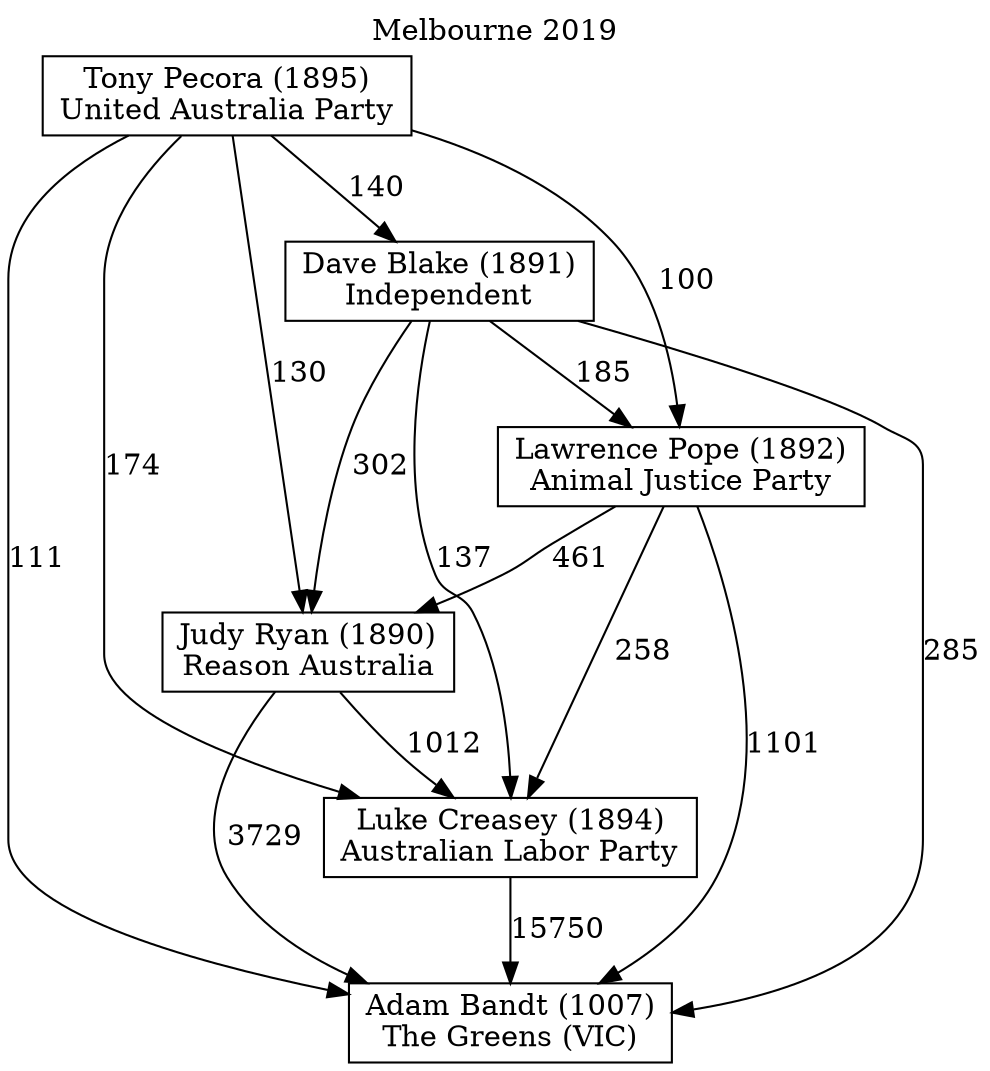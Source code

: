 // House preference flow
digraph "Adam Bandt (1007)_Melbourne_2019" {
	graph [label="Melbourne 2019" labelloc=t]
	node [shape=box]
	"Adam Bandt (1007)" [label="Adam Bandt (1007)
The Greens (VIC)"]
	"Luke Creasey (1894)" [label="Luke Creasey (1894)
Australian Labor Party"]
	"Judy Ryan (1890)" [label="Judy Ryan (1890)
Reason Australia"]
	"Lawrence Pope (1892)" [label="Lawrence Pope (1892)
Animal Justice Party"]
	"Dave Blake (1891)" [label="Dave Blake (1891)
Independent"]
	"Tony Pecora (1895)" [label="Tony Pecora (1895)
United Australia Party"]
	"Adam Bandt (1007)" [label="Adam Bandt (1007)
The Greens (VIC)"]
	"Judy Ryan (1890)" [label="Judy Ryan (1890)
Reason Australia"]
	"Lawrence Pope (1892)" [label="Lawrence Pope (1892)
Animal Justice Party"]
	"Dave Blake (1891)" [label="Dave Blake (1891)
Independent"]
	"Tony Pecora (1895)" [label="Tony Pecora (1895)
United Australia Party"]
	"Adam Bandt (1007)" [label="Adam Bandt (1007)
The Greens (VIC)"]
	"Lawrence Pope (1892)" [label="Lawrence Pope (1892)
Animal Justice Party"]
	"Dave Blake (1891)" [label="Dave Blake (1891)
Independent"]
	"Tony Pecora (1895)" [label="Tony Pecora (1895)
United Australia Party"]
	"Adam Bandt (1007)" [label="Adam Bandt (1007)
The Greens (VIC)"]
	"Dave Blake (1891)" [label="Dave Blake (1891)
Independent"]
	"Tony Pecora (1895)" [label="Tony Pecora (1895)
United Australia Party"]
	"Adam Bandt (1007)" [label="Adam Bandt (1007)
The Greens (VIC)"]
	"Tony Pecora (1895)" [label="Tony Pecora (1895)
United Australia Party"]
	"Tony Pecora (1895)" [label="Tony Pecora (1895)
United Australia Party"]
	"Dave Blake (1891)" [label="Dave Blake (1891)
Independent"]
	"Tony Pecora (1895)" [label="Tony Pecora (1895)
United Australia Party"]
	"Tony Pecora (1895)" [label="Tony Pecora (1895)
United Australia Party"]
	"Lawrence Pope (1892)" [label="Lawrence Pope (1892)
Animal Justice Party"]
	"Dave Blake (1891)" [label="Dave Blake (1891)
Independent"]
	"Tony Pecora (1895)" [label="Tony Pecora (1895)
United Australia Party"]
	"Lawrence Pope (1892)" [label="Lawrence Pope (1892)
Animal Justice Party"]
	"Tony Pecora (1895)" [label="Tony Pecora (1895)
United Australia Party"]
	"Tony Pecora (1895)" [label="Tony Pecora (1895)
United Australia Party"]
	"Dave Blake (1891)" [label="Dave Blake (1891)
Independent"]
	"Tony Pecora (1895)" [label="Tony Pecora (1895)
United Australia Party"]
	"Tony Pecora (1895)" [label="Tony Pecora (1895)
United Australia Party"]
	"Judy Ryan (1890)" [label="Judy Ryan (1890)
Reason Australia"]
	"Lawrence Pope (1892)" [label="Lawrence Pope (1892)
Animal Justice Party"]
	"Dave Blake (1891)" [label="Dave Blake (1891)
Independent"]
	"Tony Pecora (1895)" [label="Tony Pecora (1895)
United Australia Party"]
	"Judy Ryan (1890)" [label="Judy Ryan (1890)
Reason Australia"]
	"Dave Blake (1891)" [label="Dave Blake (1891)
Independent"]
	"Tony Pecora (1895)" [label="Tony Pecora (1895)
United Australia Party"]
	"Judy Ryan (1890)" [label="Judy Ryan (1890)
Reason Australia"]
	"Tony Pecora (1895)" [label="Tony Pecora (1895)
United Australia Party"]
	"Tony Pecora (1895)" [label="Tony Pecora (1895)
United Australia Party"]
	"Dave Blake (1891)" [label="Dave Blake (1891)
Independent"]
	"Tony Pecora (1895)" [label="Tony Pecora (1895)
United Australia Party"]
	"Tony Pecora (1895)" [label="Tony Pecora (1895)
United Australia Party"]
	"Lawrence Pope (1892)" [label="Lawrence Pope (1892)
Animal Justice Party"]
	"Dave Blake (1891)" [label="Dave Blake (1891)
Independent"]
	"Tony Pecora (1895)" [label="Tony Pecora (1895)
United Australia Party"]
	"Lawrence Pope (1892)" [label="Lawrence Pope (1892)
Animal Justice Party"]
	"Tony Pecora (1895)" [label="Tony Pecora (1895)
United Australia Party"]
	"Tony Pecora (1895)" [label="Tony Pecora (1895)
United Australia Party"]
	"Dave Blake (1891)" [label="Dave Blake (1891)
Independent"]
	"Tony Pecora (1895)" [label="Tony Pecora (1895)
United Australia Party"]
	"Tony Pecora (1895)" [label="Tony Pecora (1895)
United Australia Party"]
	"Luke Creasey (1894)" [label="Luke Creasey (1894)
Australian Labor Party"]
	"Judy Ryan (1890)" [label="Judy Ryan (1890)
Reason Australia"]
	"Lawrence Pope (1892)" [label="Lawrence Pope (1892)
Animal Justice Party"]
	"Dave Blake (1891)" [label="Dave Blake (1891)
Independent"]
	"Tony Pecora (1895)" [label="Tony Pecora (1895)
United Australia Party"]
	"Luke Creasey (1894)" [label="Luke Creasey (1894)
Australian Labor Party"]
	"Lawrence Pope (1892)" [label="Lawrence Pope (1892)
Animal Justice Party"]
	"Dave Blake (1891)" [label="Dave Blake (1891)
Independent"]
	"Tony Pecora (1895)" [label="Tony Pecora (1895)
United Australia Party"]
	"Luke Creasey (1894)" [label="Luke Creasey (1894)
Australian Labor Party"]
	"Dave Blake (1891)" [label="Dave Blake (1891)
Independent"]
	"Tony Pecora (1895)" [label="Tony Pecora (1895)
United Australia Party"]
	"Luke Creasey (1894)" [label="Luke Creasey (1894)
Australian Labor Party"]
	"Tony Pecora (1895)" [label="Tony Pecora (1895)
United Australia Party"]
	"Tony Pecora (1895)" [label="Tony Pecora (1895)
United Australia Party"]
	"Dave Blake (1891)" [label="Dave Blake (1891)
Independent"]
	"Tony Pecora (1895)" [label="Tony Pecora (1895)
United Australia Party"]
	"Tony Pecora (1895)" [label="Tony Pecora (1895)
United Australia Party"]
	"Lawrence Pope (1892)" [label="Lawrence Pope (1892)
Animal Justice Party"]
	"Dave Blake (1891)" [label="Dave Blake (1891)
Independent"]
	"Tony Pecora (1895)" [label="Tony Pecora (1895)
United Australia Party"]
	"Lawrence Pope (1892)" [label="Lawrence Pope (1892)
Animal Justice Party"]
	"Tony Pecora (1895)" [label="Tony Pecora (1895)
United Australia Party"]
	"Tony Pecora (1895)" [label="Tony Pecora (1895)
United Australia Party"]
	"Dave Blake (1891)" [label="Dave Blake (1891)
Independent"]
	"Tony Pecora (1895)" [label="Tony Pecora (1895)
United Australia Party"]
	"Tony Pecora (1895)" [label="Tony Pecora (1895)
United Australia Party"]
	"Judy Ryan (1890)" [label="Judy Ryan (1890)
Reason Australia"]
	"Lawrence Pope (1892)" [label="Lawrence Pope (1892)
Animal Justice Party"]
	"Dave Blake (1891)" [label="Dave Blake (1891)
Independent"]
	"Tony Pecora (1895)" [label="Tony Pecora (1895)
United Australia Party"]
	"Judy Ryan (1890)" [label="Judy Ryan (1890)
Reason Australia"]
	"Dave Blake (1891)" [label="Dave Blake (1891)
Independent"]
	"Tony Pecora (1895)" [label="Tony Pecora (1895)
United Australia Party"]
	"Judy Ryan (1890)" [label="Judy Ryan (1890)
Reason Australia"]
	"Tony Pecora (1895)" [label="Tony Pecora (1895)
United Australia Party"]
	"Tony Pecora (1895)" [label="Tony Pecora (1895)
United Australia Party"]
	"Dave Blake (1891)" [label="Dave Blake (1891)
Independent"]
	"Tony Pecora (1895)" [label="Tony Pecora (1895)
United Australia Party"]
	"Tony Pecora (1895)" [label="Tony Pecora (1895)
United Australia Party"]
	"Lawrence Pope (1892)" [label="Lawrence Pope (1892)
Animal Justice Party"]
	"Dave Blake (1891)" [label="Dave Blake (1891)
Independent"]
	"Tony Pecora (1895)" [label="Tony Pecora (1895)
United Australia Party"]
	"Lawrence Pope (1892)" [label="Lawrence Pope (1892)
Animal Justice Party"]
	"Tony Pecora (1895)" [label="Tony Pecora (1895)
United Australia Party"]
	"Tony Pecora (1895)" [label="Tony Pecora (1895)
United Australia Party"]
	"Dave Blake (1891)" [label="Dave Blake (1891)
Independent"]
	"Tony Pecora (1895)" [label="Tony Pecora (1895)
United Australia Party"]
	"Tony Pecora (1895)" [label="Tony Pecora (1895)
United Australia Party"]
	"Luke Creasey (1894)" -> "Adam Bandt (1007)" [label=15750]
	"Judy Ryan (1890)" -> "Luke Creasey (1894)" [label=1012]
	"Lawrence Pope (1892)" -> "Judy Ryan (1890)" [label=461]
	"Dave Blake (1891)" -> "Lawrence Pope (1892)" [label=185]
	"Tony Pecora (1895)" -> "Dave Blake (1891)" [label=140]
	"Judy Ryan (1890)" -> "Adam Bandt (1007)" [label=3729]
	"Lawrence Pope (1892)" -> "Adam Bandt (1007)" [label=1101]
	"Dave Blake (1891)" -> "Adam Bandt (1007)" [label=285]
	"Tony Pecora (1895)" -> "Adam Bandt (1007)" [label=111]
	"Tony Pecora (1895)" -> "Lawrence Pope (1892)" [label=100]
	"Dave Blake (1891)" -> "Judy Ryan (1890)" [label=302]
	"Tony Pecora (1895)" -> "Judy Ryan (1890)" [label=130]
	"Lawrence Pope (1892)" -> "Luke Creasey (1894)" [label=258]
	"Dave Blake (1891)" -> "Luke Creasey (1894)" [label=137]
	"Tony Pecora (1895)" -> "Luke Creasey (1894)" [label=174]
}

